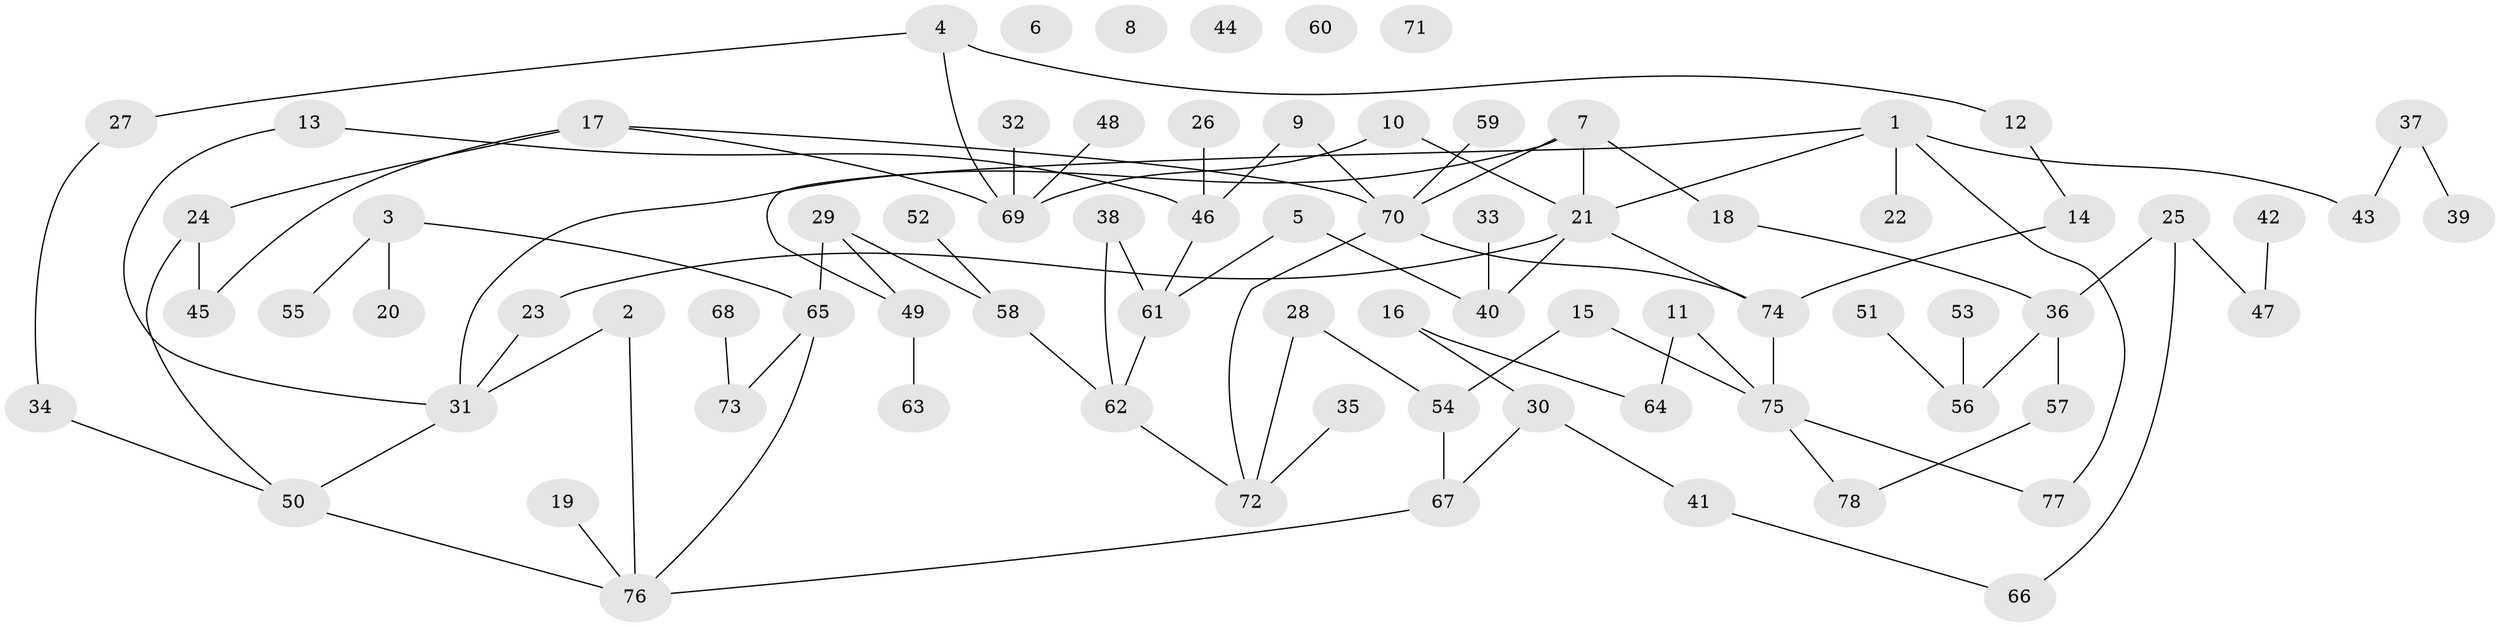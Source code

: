 // coarse degree distribution, {0: 0.1282051282051282, 2: 0.3076923076923077, 1: 0.28205128205128205, 8: 0.02564102564102564, 3: 0.10256410256410256, 4: 0.02564102564102564, 5: 0.05128205128205128, 7: 0.02564102564102564, 6: 0.05128205128205128}
// Generated by graph-tools (version 1.1) at 2025/42/03/04/25 21:42:37]
// undirected, 78 vertices, 92 edges
graph export_dot {
graph [start="1"]
  node [color=gray90,style=filled];
  1;
  2;
  3;
  4;
  5;
  6;
  7;
  8;
  9;
  10;
  11;
  12;
  13;
  14;
  15;
  16;
  17;
  18;
  19;
  20;
  21;
  22;
  23;
  24;
  25;
  26;
  27;
  28;
  29;
  30;
  31;
  32;
  33;
  34;
  35;
  36;
  37;
  38;
  39;
  40;
  41;
  42;
  43;
  44;
  45;
  46;
  47;
  48;
  49;
  50;
  51;
  52;
  53;
  54;
  55;
  56;
  57;
  58;
  59;
  60;
  61;
  62;
  63;
  64;
  65;
  66;
  67;
  68;
  69;
  70;
  71;
  72;
  73;
  74;
  75;
  76;
  77;
  78;
  1 -- 21;
  1 -- 22;
  1 -- 43;
  1 -- 49;
  1 -- 77;
  2 -- 31;
  2 -- 76;
  3 -- 20;
  3 -- 55;
  3 -- 65;
  4 -- 12;
  4 -- 27;
  4 -- 69;
  5 -- 40;
  5 -- 61;
  7 -- 18;
  7 -- 21;
  7 -- 31;
  7 -- 70;
  9 -- 46;
  9 -- 70;
  10 -- 21;
  10 -- 69;
  11 -- 64;
  11 -- 75;
  12 -- 14;
  13 -- 31;
  13 -- 46;
  14 -- 74;
  15 -- 54;
  15 -- 75;
  16 -- 30;
  16 -- 64;
  17 -- 24;
  17 -- 45;
  17 -- 69;
  17 -- 70;
  18 -- 36;
  19 -- 76;
  21 -- 23;
  21 -- 40;
  21 -- 74;
  23 -- 31;
  24 -- 45;
  24 -- 50;
  25 -- 36;
  25 -- 47;
  25 -- 66;
  26 -- 46;
  27 -- 34;
  28 -- 54;
  28 -- 72;
  29 -- 49;
  29 -- 58;
  29 -- 65;
  30 -- 41;
  30 -- 67;
  31 -- 50;
  32 -- 69;
  33 -- 40;
  34 -- 50;
  35 -- 72;
  36 -- 56;
  36 -- 57;
  37 -- 39;
  37 -- 43;
  38 -- 61;
  38 -- 62;
  41 -- 66;
  42 -- 47;
  46 -- 61;
  48 -- 69;
  49 -- 63;
  50 -- 76;
  51 -- 56;
  52 -- 58;
  53 -- 56;
  54 -- 67;
  57 -- 78;
  58 -- 62;
  59 -- 70;
  61 -- 62;
  62 -- 72;
  65 -- 73;
  65 -- 76;
  67 -- 76;
  68 -- 73;
  70 -- 72;
  70 -- 74;
  74 -- 75;
  75 -- 77;
  75 -- 78;
}
